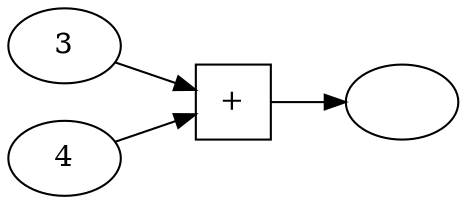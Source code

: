 digraph Addition {
    graph [rankdir=LR];
    a [label=3];
    b [label=4];
    c [label=""];
    plus [label="+",shape=square];
    a -> plus;
    b -> plus;
    plus -> c;
}